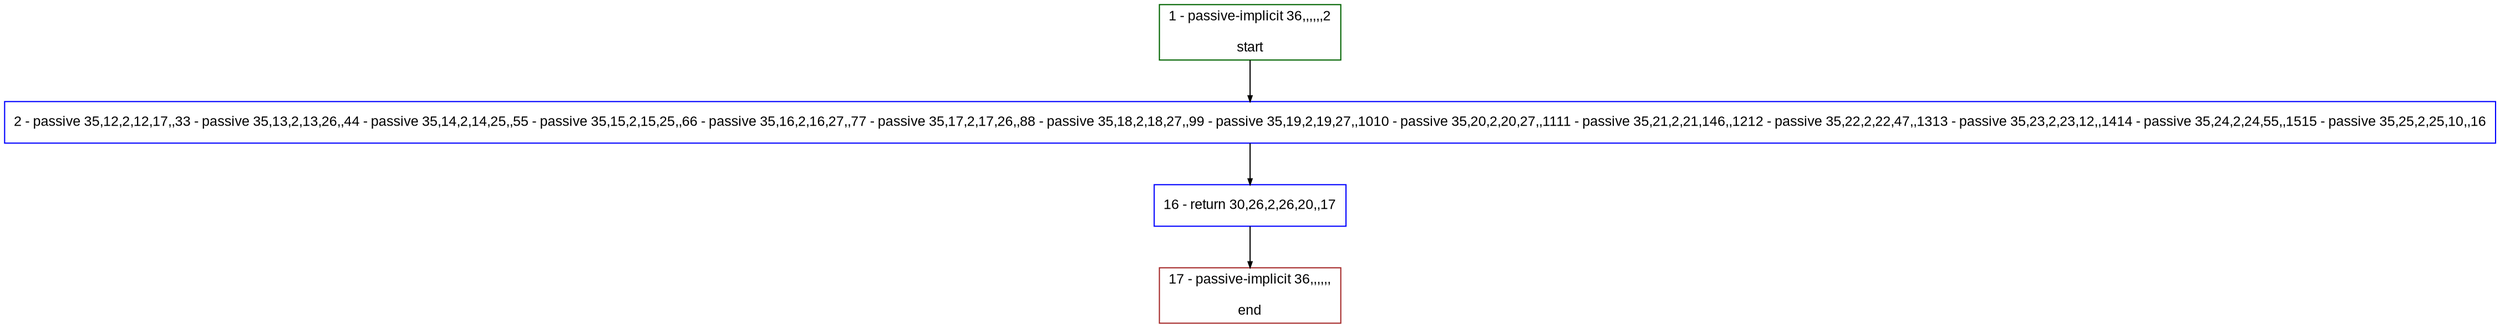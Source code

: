 digraph "" {
  graph [pack="true", label="", fontsize="12", packmode="clust", fontname="Arial", fillcolor="#FFFFCC", bgcolor="white", style="rounded,filled", compound="true"];
  node [node_initialized="no", label="", color="grey", fontsize="12", fillcolor="white", fontname="Arial", style="filled", shape="rectangle", compound="true", fixedsize="false"];
  edge [fontcolor="black", arrowhead="normal", arrowtail="none", arrowsize="0.5", ltail="", label="", color="black", fontsize="12", lhead="", fontname="Arial", dir="forward", compound="true"];
  __N1 [label="2 - passive 35,12,2,12,17,,33 - passive 35,13,2,13,26,,44 - passive 35,14,2,14,25,,55 - passive 35,15,2,15,25,,66 - passive 35,16,2,16,27,,77 - passive 35,17,2,17,26,,88 - passive 35,18,2,18,27,,99 - passive 35,19,2,19,27,,1010 - passive 35,20,2,20,27,,1111 - passive 35,21,2,21,146,,1212 - passive 35,22,2,22,47,,1313 - passive 35,23,2,23,12,,1414 - passive 35,24,2,24,55,,1515 - passive 35,25,2,25,10,,16", color="#0000ff", fillcolor="#ffffff", style="filled", shape="box"];
  __N2 [label="1 - passive-implicit 36,,,,,,2\n\nstart", color="#006400", fillcolor="#ffffff", style="filled", shape="box"];
  __N3 [label="16 - return 30,26,2,26,20,,17", color="#0000ff", fillcolor="#ffffff", style="filled", shape="box"];
  __N4 [label="17 - passive-implicit 36,,,,,,\n\nend", color="#a52a2a", fillcolor="#ffffff", style="filled", shape="box"];
  __N2 -> __N1 [arrowhead="normal", arrowtail="none", color="#000000", label="", dir="forward"];
  __N1 -> __N3 [arrowhead="normal", arrowtail="none", color="#000000", label="", dir="forward"];
  __N3 -> __N4 [arrowhead="normal", arrowtail="none", color="#000000", label="", dir="forward"];
}
